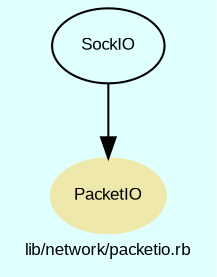 digraph TopLevel {
    compound = true
    bgcolor = lightcyan1
    fontname = Arial
    fontsize = 8
    label = "lib/network/packetio.rb"
    node [
        fontname = Arial,
        fontsize = 8,
        color = black
    ]

    PacketIO [
        fontcolor = black,
        URL = "classes/PacketIO.html",
        shape = ellipse,
        color = palegoldenrod,
        style = filled,
        label = "PacketIO"
    ]

    SockIO [
        URL = "classes/SockIO.html",
        label = "SockIO"
    ]

    SockIO -> PacketIO [

    ]

}

